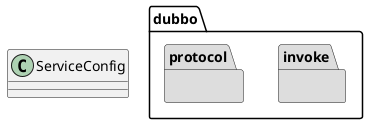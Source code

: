 @startuml
'http://blog.javachen.com/2016/02/29/plantuml-class-diagram.html
'泛化，Generalization：<|--
'关联，Association：<--
'组合，Composition：*--
'聚合，Aggregation：o--
'实现，Realization：<|..
'依赖，Dependency：<..

class ServiceConfig

namespace dubbo.invoke #DDDDDD {

}
namespace dubbo.protocol #DDDDDD {

}


@enduml